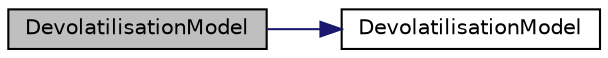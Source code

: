 digraph "DevolatilisationModel"
{
  bgcolor="transparent";
  edge [fontname="Helvetica",fontsize="10",labelfontname="Helvetica",labelfontsize="10"];
  node [fontname="Helvetica",fontsize="10",shape=record];
  rankdir="LR";
  Node1 [label="DevolatilisationModel",height=0.2,width=0.4,color="black", fillcolor="grey75", style="filled", fontcolor="black"];
  Node1 -> Node2 [color="midnightblue",fontsize="10",style="solid",fontname="Helvetica"];
  Node2 [label="DevolatilisationModel",height=0.2,width=0.4,color="black",URL="$a00511.html#a59eede77ffc4e29eefb3e220fe987567",tooltip="Construct null from owner. "];
}

